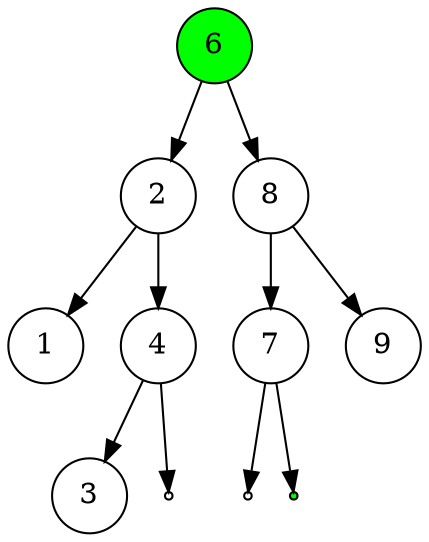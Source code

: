 // Arbre binaire de recherche
digraph {
	ordering=out
	1 [label=1 shape=circle]
	2 [label=2 shape=circle]
	3 [label=3 shape=circle]
	4 [label=4 shape=circle]
	5 [label=5 shape=circle]
	6 [label=6 shape=circle]
	7 [label=7 shape=circle]
	8 [label=8 shape=circle]
	9 [label=9 shape=circle]
	A [label=""]
	B [label=""]
	5 -> 2
	2 -> 1
	2 -> 4
	4 -> 3
	4 -> A
	5 -> 8
	8 -> 6
	6 -> B
	6 -> 7
	8 -> 9
	A [fillcolor=white shape=point]
	B [fillcolor=white shape=point]
	5 [fillcolor=red style=filled]
	4 [fillcolor=green style=filled]
	6 [fillcolor=green style=filled]
	5 [label=6 fillcolor=green]
	4 [fillcolor=white]
	6 [label=7 fillcolor=white]
	7 [label="" fillcolor=green shape=point]
}
